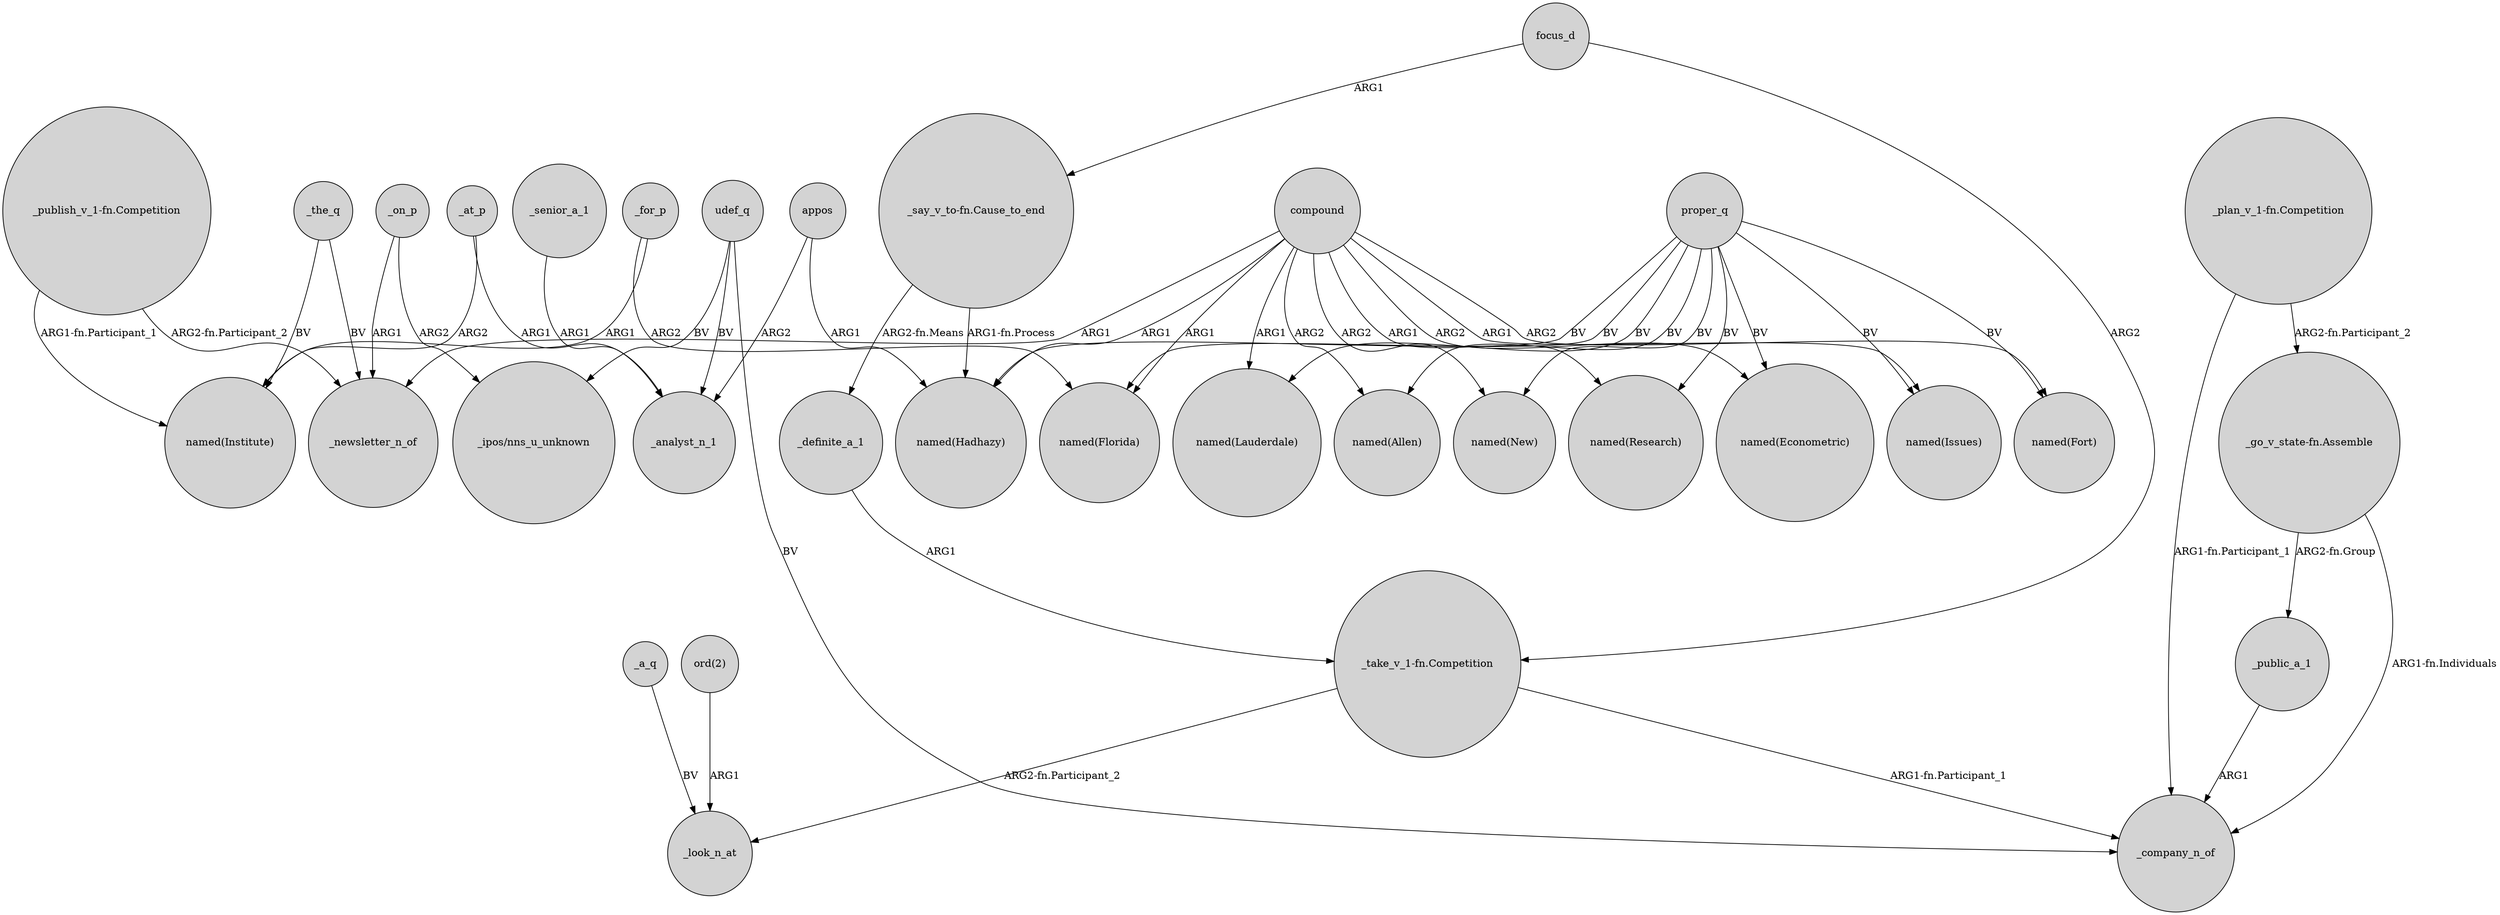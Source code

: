 digraph {
	node [shape=circle style=filled]
	_at_p -> "named(Institute)" [label=ARG2]
	"_say_v_to-fn.Cause_to_end" -> _definite_a_1 [label="ARG2-fn.Means"]
	compound -> _newsletter_n_of [label=ARG1]
	"_publish_v_1-fn.Competition" -> _newsletter_n_of [label="ARG2-fn.Participant_2"]
	"_say_v_to-fn.Cause_to_end" -> "named(Hadhazy)" [label="ARG1-fn.Process"]
	_for_p -> "named(Florida)" [label=ARG2]
	"_publish_v_1-fn.Competition" -> "named(Institute)" [label="ARG1-fn.Participant_1"]
	compound -> "named(Lauderdale)" [label=ARG1]
	udef_q -> _analyst_n_1 [label=BV]
	compound -> "named(New)" [label=ARG2]
	focus_d -> "_say_v_to-fn.Cause_to_end" [label=ARG1]
	_definite_a_1 -> "_take_v_1-fn.Competition" [label=ARG1]
	udef_q -> "_ipos/nns_u_unknown" [label=BV]
	proper_q -> "named(New)" [label=BV]
	compound -> "named(Issues)" [label=ARG1]
	"_plan_v_1-fn.Competition" -> "_go_v_state-fn.Assemble" [label="ARG2-fn.Participant_2"]
	_senior_a_1 -> _analyst_n_1 [label=ARG1]
	compound -> "named(Hadhazy)" [label=ARG1]
	appos -> "named(Hadhazy)" [label=ARG1]
	_the_q -> "named(Institute)" [label=BV]
	compound -> "named(Fort)" [label=ARG2]
	proper_q -> "named(Lauderdale)" [label=BV]
	"_go_v_state-fn.Assemble" -> _public_a_1 [label="ARG2-fn.Group"]
	_at_p -> _analyst_n_1 [label=ARG1]
	_the_q -> _newsletter_n_of [label=BV]
	proper_q -> "named(Issues)" [label=BV]
	appos -> _analyst_n_1 [label=ARG2]
	compound -> "named(Research)" [label=ARG1]
	"ord(2)" -> _look_n_at [label=ARG1]
	"_go_v_state-fn.Assemble" -> _company_n_of [label="ARG1-fn.Individuals"]
	udef_q -> _company_n_of [label=BV]
	proper_q -> "named(Fort)" [label=BV]
	compound -> "named(Allen)" [label=ARG2]
	proper_q -> "named(Florida)" [label=BV]
	compound -> "named(Florida)" [label=ARG1]
	_a_q -> _look_n_at [label=BV]
	_for_p -> "named(Institute)" [label=ARG1]
	proper_q -> "named(Econometric)" [label=BV]
	"_take_v_1-fn.Competition" -> _look_n_at [label="ARG2-fn.Participant_2"]
	proper_q -> "named(Allen)" [label=BV]
	"_take_v_1-fn.Competition" -> _company_n_of [label="ARG1-fn.Participant_1"]
	focus_d -> "_take_v_1-fn.Competition" [label=ARG2]
	"_plan_v_1-fn.Competition" -> _company_n_of [label="ARG1-fn.Participant_1"]
	_public_a_1 -> _company_n_of [label=ARG1]
	compound -> "named(Econometric)" [label=ARG2]
	_on_p -> _newsletter_n_of [label=ARG1]
	proper_q -> "named(Hadhazy)" [label=BV]
	proper_q -> "named(Research)" [label=BV]
	_on_p -> "_ipos/nns_u_unknown" [label=ARG2]
}
